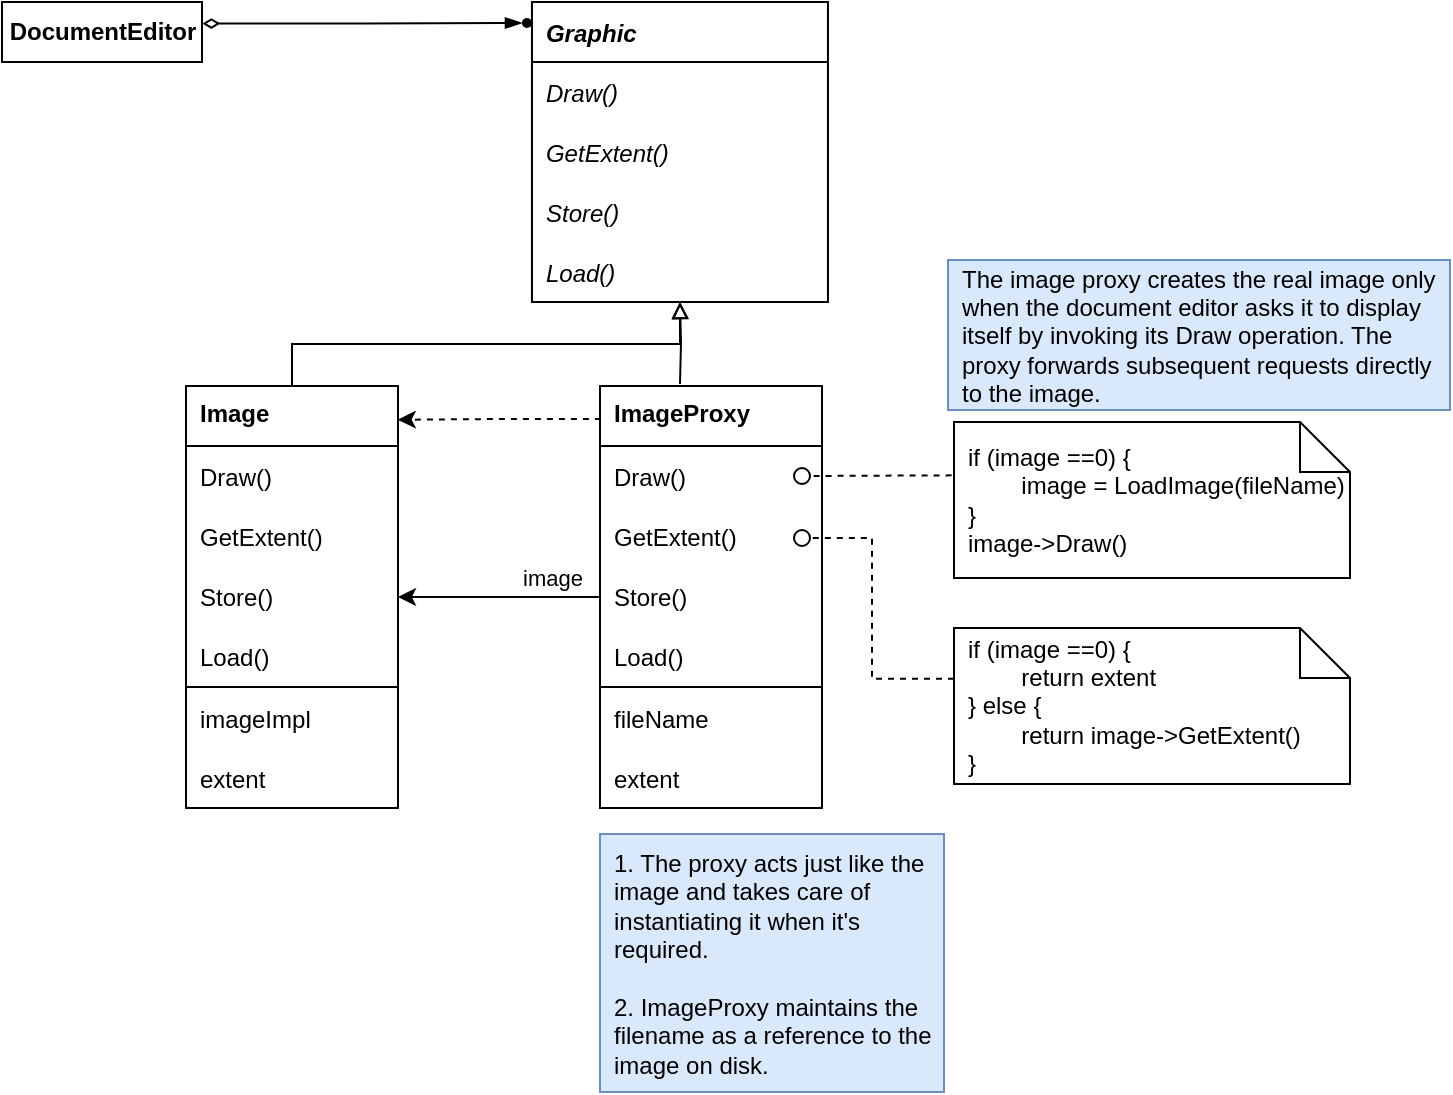 <mxfile version="18.0.6" type="device"><diagram id="Go7ODr88gcL93da7TFws" name="Page-1"><mxGraphModel dx="813" dy="494" grid="0" gridSize="10" guides="1" tooltips="1" connect="1" arrows="1" fold="1" page="1" pageScale="1" pageWidth="827" pageHeight="1169" math="0" shadow="0"><root><mxCell id="0"/><mxCell id="1" parent="0"/><mxCell id="1XVRv9m5l2XKb4x1oGM4-1" value="&lt;b&gt;DocumentEditor&lt;/b&gt;" style="html=1;fontSize=12;startSize=25;arcSize=12;spacing=2;fillColor=none;" vertex="1" parent="1"><mxGeometry x="72" y="109" width="100" height="30" as="geometry"/></mxCell><mxCell id="1XVRv9m5l2XKb4x1oGM4-2" value="Graphic" style="swimlane;fontStyle=3;childLayout=stackLayout;horizontal=1;startSize=30;fillColor=none;horizontalStack=0;resizeParent=1;resizeParentMax=0;resizeLast=0;collapsible=0;marginBottom=0;fontSize=12;swimlaneHead=1;swimlaneBody=1;connectable=1;allowArrows=1;dropTarget=1;align=left;spacingLeft=5;" vertex="1" parent="1"><mxGeometry x="336.98" y="109" width="148" height="150" as="geometry"><mxRectangle x="245" y="370" width="90" height="26" as="alternateBounds"/></mxGeometry></mxCell><mxCell id="1XVRv9m5l2XKb4x1oGM4-3" value="Draw()" style="text;strokeColor=none;fillColor=none;align=left;verticalAlign=middle;spacingLeft=5;spacingRight=4;overflow=hidden;rotatable=0;points=[[0,0.5],[1,0.5]];portConstraint=eastwest;fontSize=12;fontStyle=2;connectable=0;" vertex="1" parent="1XVRv9m5l2XKb4x1oGM4-2"><mxGeometry y="30" width="148" height="30" as="geometry"/></mxCell><mxCell id="1XVRv9m5l2XKb4x1oGM4-7" value="GetExtent()" style="text;strokeColor=none;fillColor=none;align=left;verticalAlign=middle;spacingLeft=5;spacingRight=4;overflow=hidden;rotatable=0;points=[[0,0.5],[1,0.5]];portConstraint=eastwest;fontSize=12;fontStyle=2;connectable=0;" vertex="1" parent="1XVRv9m5l2XKb4x1oGM4-2"><mxGeometry y="60" width="148" height="30" as="geometry"/></mxCell><mxCell id="1XVRv9m5l2XKb4x1oGM4-8" value="Store()" style="text;strokeColor=none;fillColor=none;align=left;verticalAlign=middle;spacingLeft=5;spacingRight=4;overflow=hidden;rotatable=0;points=[[0,0.5],[1,0.5]];portConstraint=eastwest;fontSize=12;fontStyle=2;connectable=0;" vertex="1" parent="1XVRv9m5l2XKb4x1oGM4-2"><mxGeometry y="90" width="148" height="30" as="geometry"/></mxCell><mxCell id="1XVRv9m5l2XKb4x1oGM4-9" value="Load()" style="text;strokeColor=none;fillColor=none;align=left;verticalAlign=middle;spacingLeft=5;spacingRight=4;overflow=hidden;rotatable=0;points=[[0,0.5],[1,0.5]];portConstraint=eastwest;fontSize=12;fontStyle=2;connectable=0;" vertex="1" parent="1XVRv9m5l2XKb4x1oGM4-2"><mxGeometry y="120" width="148" height="30" as="geometry"/></mxCell><mxCell id="1XVRv9m5l2XKb4x1oGM4-4" value="" style="ellipse;whiteSpace=wrap;html=1;aspect=fixed;fillColor=#000000;strokeColor=none;" vertex="1" parent="1"><mxGeometry x="331.98" y="117" width="5" height="5" as="geometry"/></mxCell><mxCell id="1XVRv9m5l2XKb4x1oGM4-5" value="" style="rounded=0;orthogonalLoop=1;jettySize=auto;html=1;fontSize=12;startSize=6;endArrow=blockThin;endFill=1;startArrow=diamondThin;startFill=0;edgeStyle=orthogonalEdgeStyle;entryX=0;entryY=0.5;entryDx=0;entryDy=0;exitX=1.002;exitY=0.36;exitDx=0;exitDy=0;exitPerimeter=0;" edge="1" parent="1" target="1XVRv9m5l2XKb4x1oGM4-4" source="1XVRv9m5l2XKb4x1oGM4-1"><mxGeometry relative="1" as="geometry"><mxPoint x="207" y="116" as="sourcePoint"/><mxPoint x="275.98" y="119" as="targetPoint"/><Array as="points"/></mxGeometry></mxCell><mxCell id="1XVRv9m5l2XKb4x1oGM4-10" value="&lt;span style=&quot;font-weight: 700;&quot;&gt;Image&lt;/span&gt;" style="swimlane;fontStyle=0;align=left;verticalAlign=top;childLayout=stackLayout;horizontal=1;startSize=30;horizontalStack=0;resizeParent=1;resizeParentMax=0;resizeLast=0;collapsible=0;marginBottom=0;html=1;spacingLeft=5;" vertex="1" parent="1"><mxGeometry x="164" y="301" width="106" height="211" as="geometry"/></mxCell><mxCell id="1XVRv9m5l2XKb4x1oGM4-11" value="Draw()" style="text;strokeColor=none;fillColor=none;align=left;verticalAlign=middle;spacingLeft=5;spacingRight=4;overflow=hidden;rotatable=0;points=[[0,0.5],[1,0.5]];portConstraint=eastwest;fontSize=12;fontStyle=0;connectable=0;allowArrows=0;" vertex="1" parent="1XVRv9m5l2XKb4x1oGM4-10"><mxGeometry y="30" width="106" height="30" as="geometry"/></mxCell><mxCell id="1XVRv9m5l2XKb4x1oGM4-14" value="GetExtent()" style="text;strokeColor=none;fillColor=none;align=left;verticalAlign=middle;spacingLeft=5;spacingRight=4;overflow=hidden;rotatable=0;points=[[0,0.5],[1,0.5]];portConstraint=eastwest;fontSize=12;fontStyle=0;connectable=0;" vertex="1" parent="1XVRv9m5l2XKb4x1oGM4-10"><mxGeometry y="60" width="106" height="30" as="geometry"/></mxCell><mxCell id="1XVRv9m5l2XKb4x1oGM4-15" value="Store()" style="text;strokeColor=none;fillColor=none;align=left;verticalAlign=middle;spacingLeft=5;spacingRight=4;overflow=hidden;rotatable=0;points=[[0,0.5],[1,0.5]];portConstraint=eastwest;fontSize=12;fontStyle=0;connectable=0;" vertex="1" parent="1XVRv9m5l2XKb4x1oGM4-10"><mxGeometry y="90" width="106" height="30" as="geometry"/></mxCell><mxCell id="1XVRv9m5l2XKb4x1oGM4-16" value="Load()" style="text;strokeColor=none;fillColor=none;align=left;verticalAlign=middle;spacingLeft=5;spacingRight=4;overflow=hidden;rotatable=0;points=[[0,0.5],[1,0.5]];portConstraint=eastwest;fontSize=12;fontStyle=0;connectable=0;" vertex="1" parent="1XVRv9m5l2XKb4x1oGM4-10"><mxGeometry y="120" width="106" height="30" as="geometry"/></mxCell><mxCell id="1XVRv9m5l2XKb4x1oGM4-12" value="" style="line;strokeWidth=1;fillColor=none;align=left;verticalAlign=middle;spacingTop=-1;spacingLeft=3;spacingRight=3;rotatable=0;labelPosition=right;points=[];portConstraint=eastwest;" vertex="1" parent="1XVRv9m5l2XKb4x1oGM4-10"><mxGeometry y="150" width="106" height="1" as="geometry"/></mxCell><mxCell id="1XVRv9m5l2XKb4x1oGM4-17" value="imageImpl" style="text;strokeColor=none;fillColor=none;align=left;verticalAlign=middle;spacingLeft=5;spacingRight=4;overflow=hidden;rotatable=0;points=[[0,0.5],[1,0.5]];portConstraint=eastwest;fontSize=12;fontStyle=0;connectable=1;allowArrows=0;" vertex="1" parent="1XVRv9m5l2XKb4x1oGM4-10"><mxGeometry y="151" width="106" height="30" as="geometry"/></mxCell><mxCell id="1XVRv9m5l2XKb4x1oGM4-13" value="extent" style="text;strokeColor=none;fillColor=none;align=left;verticalAlign=middle;spacingLeft=5;spacingRight=4;overflow=hidden;rotatable=0;points=[[0,0.5],[1,0.5]];portConstraint=eastwest;fontSize=12;fontStyle=0;connectable=1;allowArrows=0;" vertex="1" parent="1XVRv9m5l2XKb4x1oGM4-10"><mxGeometry y="181" width="106" height="30" as="geometry"/></mxCell><mxCell id="1XVRv9m5l2XKb4x1oGM4-29" value="" style="edgeStyle=orthogonalEdgeStyle;rounded=0;orthogonalLoop=1;jettySize=auto;html=1;entryX=1;entryY=0.5;entryDx=0;entryDy=0;" edge="1" parent="1" source="1XVRv9m5l2XKb4x1oGM4-18" target="1XVRv9m5l2XKb4x1oGM4-10"><mxGeometry relative="1" as="geometry"><mxPoint x="296" y="407" as="targetPoint"/></mxGeometry></mxCell><mxCell id="1XVRv9m5l2XKb4x1oGM4-30" value="image" style="edgeLabel;html=1;align=center;verticalAlign=middle;resizable=0;points=[];" vertex="1" connectable="0" parent="1XVRv9m5l2XKb4x1oGM4-29"><mxGeometry x="-0.591" relative="1" as="geometry"><mxPoint x="-4" y="-10" as="offset"/></mxGeometry></mxCell><mxCell id="1XVRv9m5l2XKb4x1oGM4-18" value="&lt;span style=&quot;font-weight: 700;&quot;&gt;ImageProxy&lt;/span&gt;" style="swimlane;fontStyle=0;align=left;verticalAlign=top;childLayout=stackLayout;horizontal=1;startSize=30;horizontalStack=0;resizeParent=1;resizeParentMax=0;resizeLast=0;collapsible=0;marginBottom=0;html=1;spacingLeft=5;" vertex="1" parent="1"><mxGeometry x="371" y="301" width="111" height="211" as="geometry"/></mxCell><mxCell id="1XVRv9m5l2XKb4x1oGM4-19" value="Draw()" style="text;strokeColor=none;fillColor=none;align=left;verticalAlign=middle;spacingLeft=5;spacingRight=4;overflow=hidden;rotatable=0;points=[[0,0.5],[1,0.5]];portConstraint=eastwest;fontSize=12;fontStyle=0;connectable=0;allowArrows=0;" vertex="1" parent="1XVRv9m5l2XKb4x1oGM4-18"><mxGeometry y="30" width="111" height="30" as="geometry"/></mxCell><mxCell id="1XVRv9m5l2XKb4x1oGM4-20" value="GetExtent()" style="text;strokeColor=none;fillColor=none;align=left;verticalAlign=middle;spacingLeft=5;spacingRight=4;overflow=hidden;rotatable=0;points=[[0,0.5],[1,0.5]];portConstraint=eastwest;fontSize=12;fontStyle=0;connectable=0;" vertex="1" parent="1XVRv9m5l2XKb4x1oGM4-18"><mxGeometry y="60" width="111" height="30" as="geometry"/></mxCell><mxCell id="1XVRv9m5l2XKb4x1oGM4-21" value="Store()" style="text;strokeColor=none;fillColor=none;align=left;verticalAlign=middle;spacingLeft=5;spacingRight=4;overflow=hidden;rotatable=0;points=[[0,0.5],[1,0.5]];portConstraint=eastwest;fontSize=12;fontStyle=0;connectable=0;" vertex="1" parent="1XVRv9m5l2XKb4x1oGM4-18"><mxGeometry y="90" width="111" height="30" as="geometry"/></mxCell><mxCell id="1XVRv9m5l2XKb4x1oGM4-22" value="Load()" style="text;strokeColor=none;fillColor=none;align=left;verticalAlign=middle;spacingLeft=5;spacingRight=4;overflow=hidden;rotatable=0;points=[[0,0.5],[1,0.5]];portConstraint=eastwest;fontSize=12;fontStyle=0;connectable=0;" vertex="1" parent="1XVRv9m5l2XKb4x1oGM4-18"><mxGeometry y="120" width="111" height="30" as="geometry"/></mxCell><mxCell id="1XVRv9m5l2XKb4x1oGM4-23" value="" style="line;strokeWidth=1;fillColor=none;align=left;verticalAlign=middle;spacingTop=-1;spacingLeft=3;spacingRight=3;rotatable=0;labelPosition=right;points=[];portConstraint=eastwest;" vertex="1" parent="1XVRv9m5l2XKb4x1oGM4-18"><mxGeometry y="150" width="111" height="1" as="geometry"/></mxCell><mxCell id="1XVRv9m5l2XKb4x1oGM4-24" value="fileName" style="text;strokeColor=none;fillColor=none;align=left;verticalAlign=middle;spacingLeft=5;spacingRight=4;overflow=hidden;rotatable=0;points=[[0,0.5],[1,0.5]];portConstraint=eastwest;fontSize=12;fontStyle=0;connectable=1;allowArrows=0;" vertex="1" parent="1XVRv9m5l2XKb4x1oGM4-18"><mxGeometry y="151" width="111" height="30" as="geometry"/></mxCell><mxCell id="1XVRv9m5l2XKb4x1oGM4-25" value="extent" style="text;strokeColor=none;fillColor=none;align=left;verticalAlign=middle;spacingLeft=5;spacingRight=4;overflow=hidden;rotatable=0;points=[[0,0.5],[1,0.5]];portConstraint=eastwest;fontSize=12;fontStyle=0;connectable=1;allowArrows=0;" vertex="1" parent="1XVRv9m5l2XKb4x1oGM4-18"><mxGeometry y="181" width="111" height="30" as="geometry"/></mxCell><mxCell id="1XVRv9m5l2XKb4x1oGM4-31" value="" style="edgeStyle=orthogonalEdgeStyle;rounded=0;orthogonalLoop=1;jettySize=auto;html=1;entryX=0.999;entryY=0.08;entryDx=0;entryDy=0;exitX=0.004;exitY=0.078;exitDx=0;exitDy=0;exitPerimeter=0;entryPerimeter=0;dashed=1;" edge="1" parent="1" source="1XVRv9m5l2XKb4x1oGM4-18" target="1XVRv9m5l2XKb4x1oGM4-10"><mxGeometry relative="1" as="geometry"><mxPoint x="381" y="416.5" as="sourcePoint"/><mxPoint x="280" y="416.5" as="targetPoint"/></mxGeometry></mxCell><mxCell id="1XVRv9m5l2XKb4x1oGM4-33" value="" style="html=1;verticalAlign=bottom;labelBackgroundColor=none;endArrow=oval;endFill=0;endSize=8;rounded=0;fontSize=12;exitX=-0.006;exitY=0.342;exitDx=0;exitDy=0;exitPerimeter=0;anchorPointDirection=0;dashed=1;" edge="1" parent="1" source="1XVRv9m5l2XKb4x1oGM4-34"><mxGeometry width="160" relative="1" as="geometry"><mxPoint x="902" y="382" as="sourcePoint"/><mxPoint x="472" y="346" as="targetPoint"/></mxGeometry></mxCell><mxCell id="1XVRv9m5l2XKb4x1oGM4-34" value="if (image ==0) {&lt;br&gt;&lt;span style=&quot;white-space: pre;&quot;&gt;&#9;&lt;/span&gt;image = LoadImage(fileName)&lt;br&gt;}&lt;br&gt;image-&amp;gt;Draw()" style="shape=note2;boundedLbl=1;whiteSpace=wrap;html=1;size=25;verticalAlign=middle;align=left;spacingLeft=5;fontSize=12;startSize=30;fillColor=none;" vertex="1" parent="1"><mxGeometry x="548" y="319" width="198" height="78" as="geometry"/></mxCell><mxCell id="1XVRv9m5l2XKb4x1oGM4-35" value="if (image ==0) {&lt;br&gt;&lt;span style=&quot;white-space: pre;&quot;&gt;&#9;&lt;/span&gt;return extent&lt;br&gt;} else {&lt;br&gt;&lt;span style=&quot;white-space: pre;&quot;&gt;&#9;&lt;/span&gt;return image-&amp;gt;GetExtent()&lt;br&gt;}" style="shape=note2;boundedLbl=1;whiteSpace=wrap;html=1;size=25;verticalAlign=middle;align=left;spacingLeft=5;fontSize=12;startSize=30;fillColor=none;" vertex="1" parent="1"><mxGeometry x="548" y="422" width="198" height="78" as="geometry"/></mxCell><mxCell id="1XVRv9m5l2XKb4x1oGM4-37" value="" style="html=1;verticalAlign=bottom;labelBackgroundColor=none;endArrow=oval;endFill=0;endSize=8;rounded=0;fontSize=12;exitX=0;exitY=0.326;exitDx=0;exitDy=0;exitPerimeter=0;anchorPointDirection=0;dashed=1;edgeStyle=orthogonalEdgeStyle;" edge="1" parent="1" source="1XVRv9m5l2XKb4x1oGM4-35"><mxGeometry width="160" relative="1" as="geometry"><mxPoint x="556.812" y="355.676" as="sourcePoint"/><mxPoint x="472" y="377" as="targetPoint"/><Array as="points"><mxPoint x="507" y="447"/><mxPoint x="507" y="377"/></Array></mxGeometry></mxCell><mxCell id="1XVRv9m5l2XKb4x1oGM4-38" value="" style="edgeStyle=orthogonalEdgeStyle;rounded=0;orthogonalLoop=1;jettySize=auto;html=1;fontSize=12;startSize=30;endArrow=block;endFill=0;exitX=0.5;exitY=0;exitDx=0;exitDy=0;entryX=0.5;entryY=1;entryDx=0;entryDy=0;" edge="1" parent="1" source="1XVRv9m5l2XKb4x1oGM4-10" target="1XVRv9m5l2XKb4x1oGM4-2"><mxGeometry relative="1" as="geometry"><mxPoint x="633" y="-80" as="sourcePoint"/><mxPoint x="431" y="-253" as="targetPoint"/></mxGeometry></mxCell><mxCell id="1XVRv9m5l2XKb4x1oGM4-39" value="" style="edgeStyle=orthogonalEdgeStyle;rounded=0;orthogonalLoop=1;jettySize=auto;html=1;fontSize=12;startSize=30;endArrow=block;endFill=0;entryX=0.5;entryY=1;entryDx=0;entryDy=0;" edge="1" parent="1" target="1XVRv9m5l2XKb4x1oGM4-2"><mxGeometry relative="1" as="geometry"><mxPoint x="411" y="300" as="sourcePoint"/><mxPoint x="420.98" y="269" as="targetPoint"/></mxGeometry></mxCell><mxCell id="1XVRv9m5l2XKb4x1oGM4-40" value="&lt;div&gt;The image proxy creates the real image only when the document editor asks it to display itself by invoking its Draw operation. The proxy forwards subsequent requests directly to the image.&lt;/div&gt;" style="text;html=1;strokeColor=#6c8ebf;fillColor=#dae8fc;align=left;verticalAlign=middle;whiteSpace=wrap;rounded=0;spacingTop=5;spacingRight=5;spacingBottom=5;spacingLeft=5;" vertex="1" parent="1"><mxGeometry x="545" y="238" width="251" height="75" as="geometry"/></mxCell><mxCell id="1XVRv9m5l2XKb4x1oGM4-41" value="&lt;div&gt;1. The proxy acts just like the image and takes care of instantiating it when it's required.&lt;/div&gt;&lt;div&gt;&lt;br&gt;&lt;/div&gt;&lt;div&gt;2. ImageProxy maintains the filename as a reference to the image on disk.&lt;/div&gt;" style="text;html=1;strokeColor=#6c8ebf;fillColor=#dae8fc;align=left;verticalAlign=middle;whiteSpace=wrap;rounded=0;spacingTop=5;spacingRight=5;spacingBottom=5;spacingLeft=5;" vertex="1" parent="1"><mxGeometry x="371" y="525" width="172" height="129" as="geometry"/></mxCell></root></mxGraphModel></diagram></mxfile>